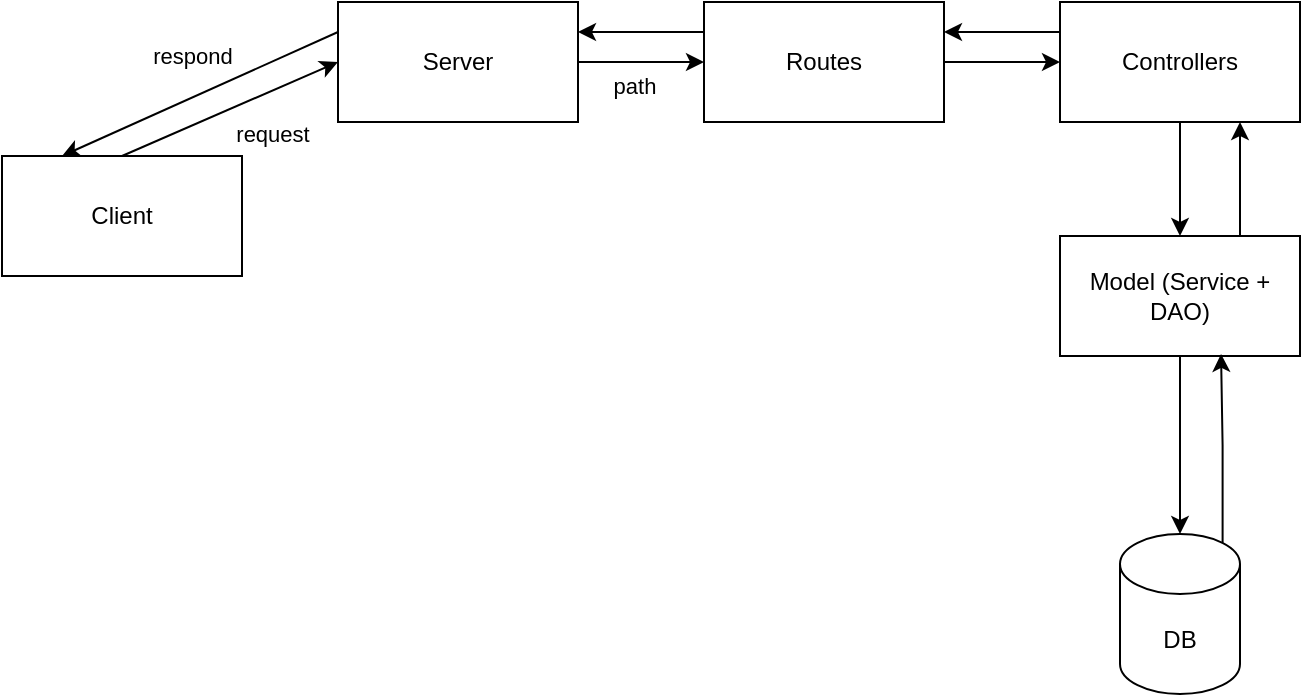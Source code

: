 <mxfile version="26.0.4">
  <diagram name="Page-1" id="R9_8ZUxy2EXUVMwqYxMs">
    <mxGraphModel dx="1134" dy="666" grid="0" gridSize="10" guides="1" tooltips="1" connect="1" arrows="1" fold="1" page="1" pageScale="1" pageWidth="850" pageHeight="1100" math="0" shadow="0">
      <root>
        <mxCell id="0" />
        <mxCell id="1" parent="0" />
        <mxCell id="gkygFZnhEtXlF5QzS0nx-5" style="rounded=0;orthogonalLoop=1;jettySize=auto;html=1;exitX=0.5;exitY=0;exitDx=0;exitDy=0;entryX=0;entryY=0.5;entryDx=0;entryDy=0;" edge="1" parent="1" source="gkygFZnhEtXlF5QzS0nx-1" target="gkygFZnhEtXlF5QzS0nx-2">
          <mxGeometry relative="1" as="geometry" />
        </mxCell>
        <mxCell id="gkygFZnhEtXlF5QzS0nx-17" value="request" style="edgeLabel;html=1;align=center;verticalAlign=middle;resizable=0;points=[];" vertex="1" connectable="0" parent="gkygFZnhEtXlF5QzS0nx-5">
          <mxGeometry x="0.151" y="5" relative="1" as="geometry">
            <mxPoint x="14" y="20" as="offset" />
          </mxGeometry>
        </mxCell>
        <mxCell id="gkygFZnhEtXlF5QzS0nx-1" value="Client" style="rounded=0;whiteSpace=wrap;html=1;" vertex="1" parent="1">
          <mxGeometry x="66" y="435" width="120" height="60" as="geometry" />
        </mxCell>
        <mxCell id="gkygFZnhEtXlF5QzS0nx-6" style="edgeStyle=orthogonalEdgeStyle;rounded=0;orthogonalLoop=1;jettySize=auto;html=1;exitX=1;exitY=0.5;exitDx=0;exitDy=0;entryX=0;entryY=0.5;entryDx=0;entryDy=0;" edge="1" parent="1" source="gkygFZnhEtXlF5QzS0nx-2" target="gkygFZnhEtXlF5QzS0nx-3">
          <mxGeometry relative="1" as="geometry" />
        </mxCell>
        <mxCell id="gkygFZnhEtXlF5QzS0nx-19" value="path" style="edgeLabel;html=1;align=center;verticalAlign=middle;resizable=0;points=[];" vertex="1" connectable="0" parent="gkygFZnhEtXlF5QzS0nx-6">
          <mxGeometry x="-0.211" y="-4" relative="1" as="geometry">
            <mxPoint x="3" y="8" as="offset" />
          </mxGeometry>
        </mxCell>
        <mxCell id="gkygFZnhEtXlF5QzS0nx-16" style="rounded=0;orthogonalLoop=1;jettySize=auto;html=1;exitX=0;exitY=0.25;exitDx=0;exitDy=0;entryX=0.25;entryY=0;entryDx=0;entryDy=0;" edge="1" parent="1" source="gkygFZnhEtXlF5QzS0nx-2" target="gkygFZnhEtXlF5QzS0nx-1">
          <mxGeometry relative="1" as="geometry" />
        </mxCell>
        <mxCell id="gkygFZnhEtXlF5QzS0nx-18" value="respond" style="edgeLabel;html=1;align=center;verticalAlign=middle;resizable=0;points=[];" vertex="1" connectable="0" parent="gkygFZnhEtXlF5QzS0nx-16">
          <mxGeometry x="-0.349" y="3" relative="1" as="geometry">
            <mxPoint x="-30" y="-11" as="offset" />
          </mxGeometry>
        </mxCell>
        <mxCell id="gkygFZnhEtXlF5QzS0nx-2" value="Server" style="rounded=0;whiteSpace=wrap;html=1;" vertex="1" parent="1">
          <mxGeometry x="234" y="358" width="120" height="60" as="geometry" />
        </mxCell>
        <mxCell id="gkygFZnhEtXlF5QzS0nx-7" style="edgeStyle=orthogonalEdgeStyle;rounded=0;orthogonalLoop=1;jettySize=auto;html=1;exitX=1;exitY=0.5;exitDx=0;exitDy=0;entryX=0;entryY=0.5;entryDx=0;entryDy=0;" edge="1" parent="1" source="gkygFZnhEtXlF5QzS0nx-3" target="gkygFZnhEtXlF5QzS0nx-4">
          <mxGeometry relative="1" as="geometry" />
        </mxCell>
        <mxCell id="gkygFZnhEtXlF5QzS0nx-15" style="edgeStyle=orthogonalEdgeStyle;rounded=0;orthogonalLoop=1;jettySize=auto;html=1;exitX=0;exitY=0.25;exitDx=0;exitDy=0;entryX=1;entryY=0.25;entryDx=0;entryDy=0;" edge="1" parent="1" source="gkygFZnhEtXlF5QzS0nx-3" target="gkygFZnhEtXlF5QzS0nx-2">
          <mxGeometry relative="1" as="geometry" />
        </mxCell>
        <mxCell id="gkygFZnhEtXlF5QzS0nx-3" value="Routes" style="rounded=0;whiteSpace=wrap;html=1;" vertex="1" parent="1">
          <mxGeometry x="417" y="358" width="120" height="60" as="geometry" />
        </mxCell>
        <mxCell id="gkygFZnhEtXlF5QzS0nx-10" style="edgeStyle=orthogonalEdgeStyle;rounded=0;orthogonalLoop=1;jettySize=auto;html=1;exitX=0.5;exitY=1;exitDx=0;exitDy=0;entryX=0.5;entryY=0;entryDx=0;entryDy=0;" edge="1" parent="1" source="gkygFZnhEtXlF5QzS0nx-4" target="gkygFZnhEtXlF5QzS0nx-8">
          <mxGeometry relative="1" as="geometry" />
        </mxCell>
        <mxCell id="gkygFZnhEtXlF5QzS0nx-14" style="edgeStyle=orthogonalEdgeStyle;rounded=0;orthogonalLoop=1;jettySize=auto;html=1;exitX=0;exitY=0.25;exitDx=0;exitDy=0;entryX=1;entryY=0.25;entryDx=0;entryDy=0;" edge="1" parent="1" source="gkygFZnhEtXlF5QzS0nx-4" target="gkygFZnhEtXlF5QzS0nx-3">
          <mxGeometry relative="1" as="geometry" />
        </mxCell>
        <mxCell id="gkygFZnhEtXlF5QzS0nx-4" value="Controllers" style="rounded=0;whiteSpace=wrap;html=1;" vertex="1" parent="1">
          <mxGeometry x="595" y="358" width="120" height="60" as="geometry" />
        </mxCell>
        <mxCell id="gkygFZnhEtXlF5QzS0nx-11" style="edgeStyle=orthogonalEdgeStyle;rounded=0;orthogonalLoop=1;jettySize=auto;html=1;exitX=0.5;exitY=1;exitDx=0;exitDy=0;" edge="1" parent="1" source="gkygFZnhEtXlF5QzS0nx-8" target="gkygFZnhEtXlF5QzS0nx-9">
          <mxGeometry relative="1" as="geometry" />
        </mxCell>
        <mxCell id="gkygFZnhEtXlF5QzS0nx-13" style="edgeStyle=orthogonalEdgeStyle;rounded=0;orthogonalLoop=1;jettySize=auto;html=1;exitX=0.75;exitY=0;exitDx=0;exitDy=0;entryX=0.75;entryY=1;entryDx=0;entryDy=0;" edge="1" parent="1" source="gkygFZnhEtXlF5QzS0nx-8" target="gkygFZnhEtXlF5QzS0nx-4">
          <mxGeometry relative="1" as="geometry" />
        </mxCell>
        <mxCell id="gkygFZnhEtXlF5QzS0nx-8" value="Model (Service + DAO)" style="rounded=0;whiteSpace=wrap;html=1;" vertex="1" parent="1">
          <mxGeometry x="595" y="475" width="120" height="60" as="geometry" />
        </mxCell>
        <mxCell id="gkygFZnhEtXlF5QzS0nx-9" value="DB" style="shape=cylinder3;whiteSpace=wrap;html=1;boundedLbl=1;backgroundOutline=1;size=15;" vertex="1" parent="1">
          <mxGeometry x="625" y="624" width="60" height="80" as="geometry" />
        </mxCell>
        <mxCell id="gkygFZnhEtXlF5QzS0nx-12" style="edgeStyle=orthogonalEdgeStyle;rounded=0;orthogonalLoop=1;jettySize=auto;html=1;exitX=0.855;exitY=0;exitDx=0;exitDy=4.35;exitPerimeter=0;entryX=0.671;entryY=0.983;entryDx=0;entryDy=0;entryPerimeter=0;" edge="1" parent="1" source="gkygFZnhEtXlF5QzS0nx-9" target="gkygFZnhEtXlF5QzS0nx-8">
          <mxGeometry relative="1" as="geometry" />
        </mxCell>
      </root>
    </mxGraphModel>
  </diagram>
</mxfile>

